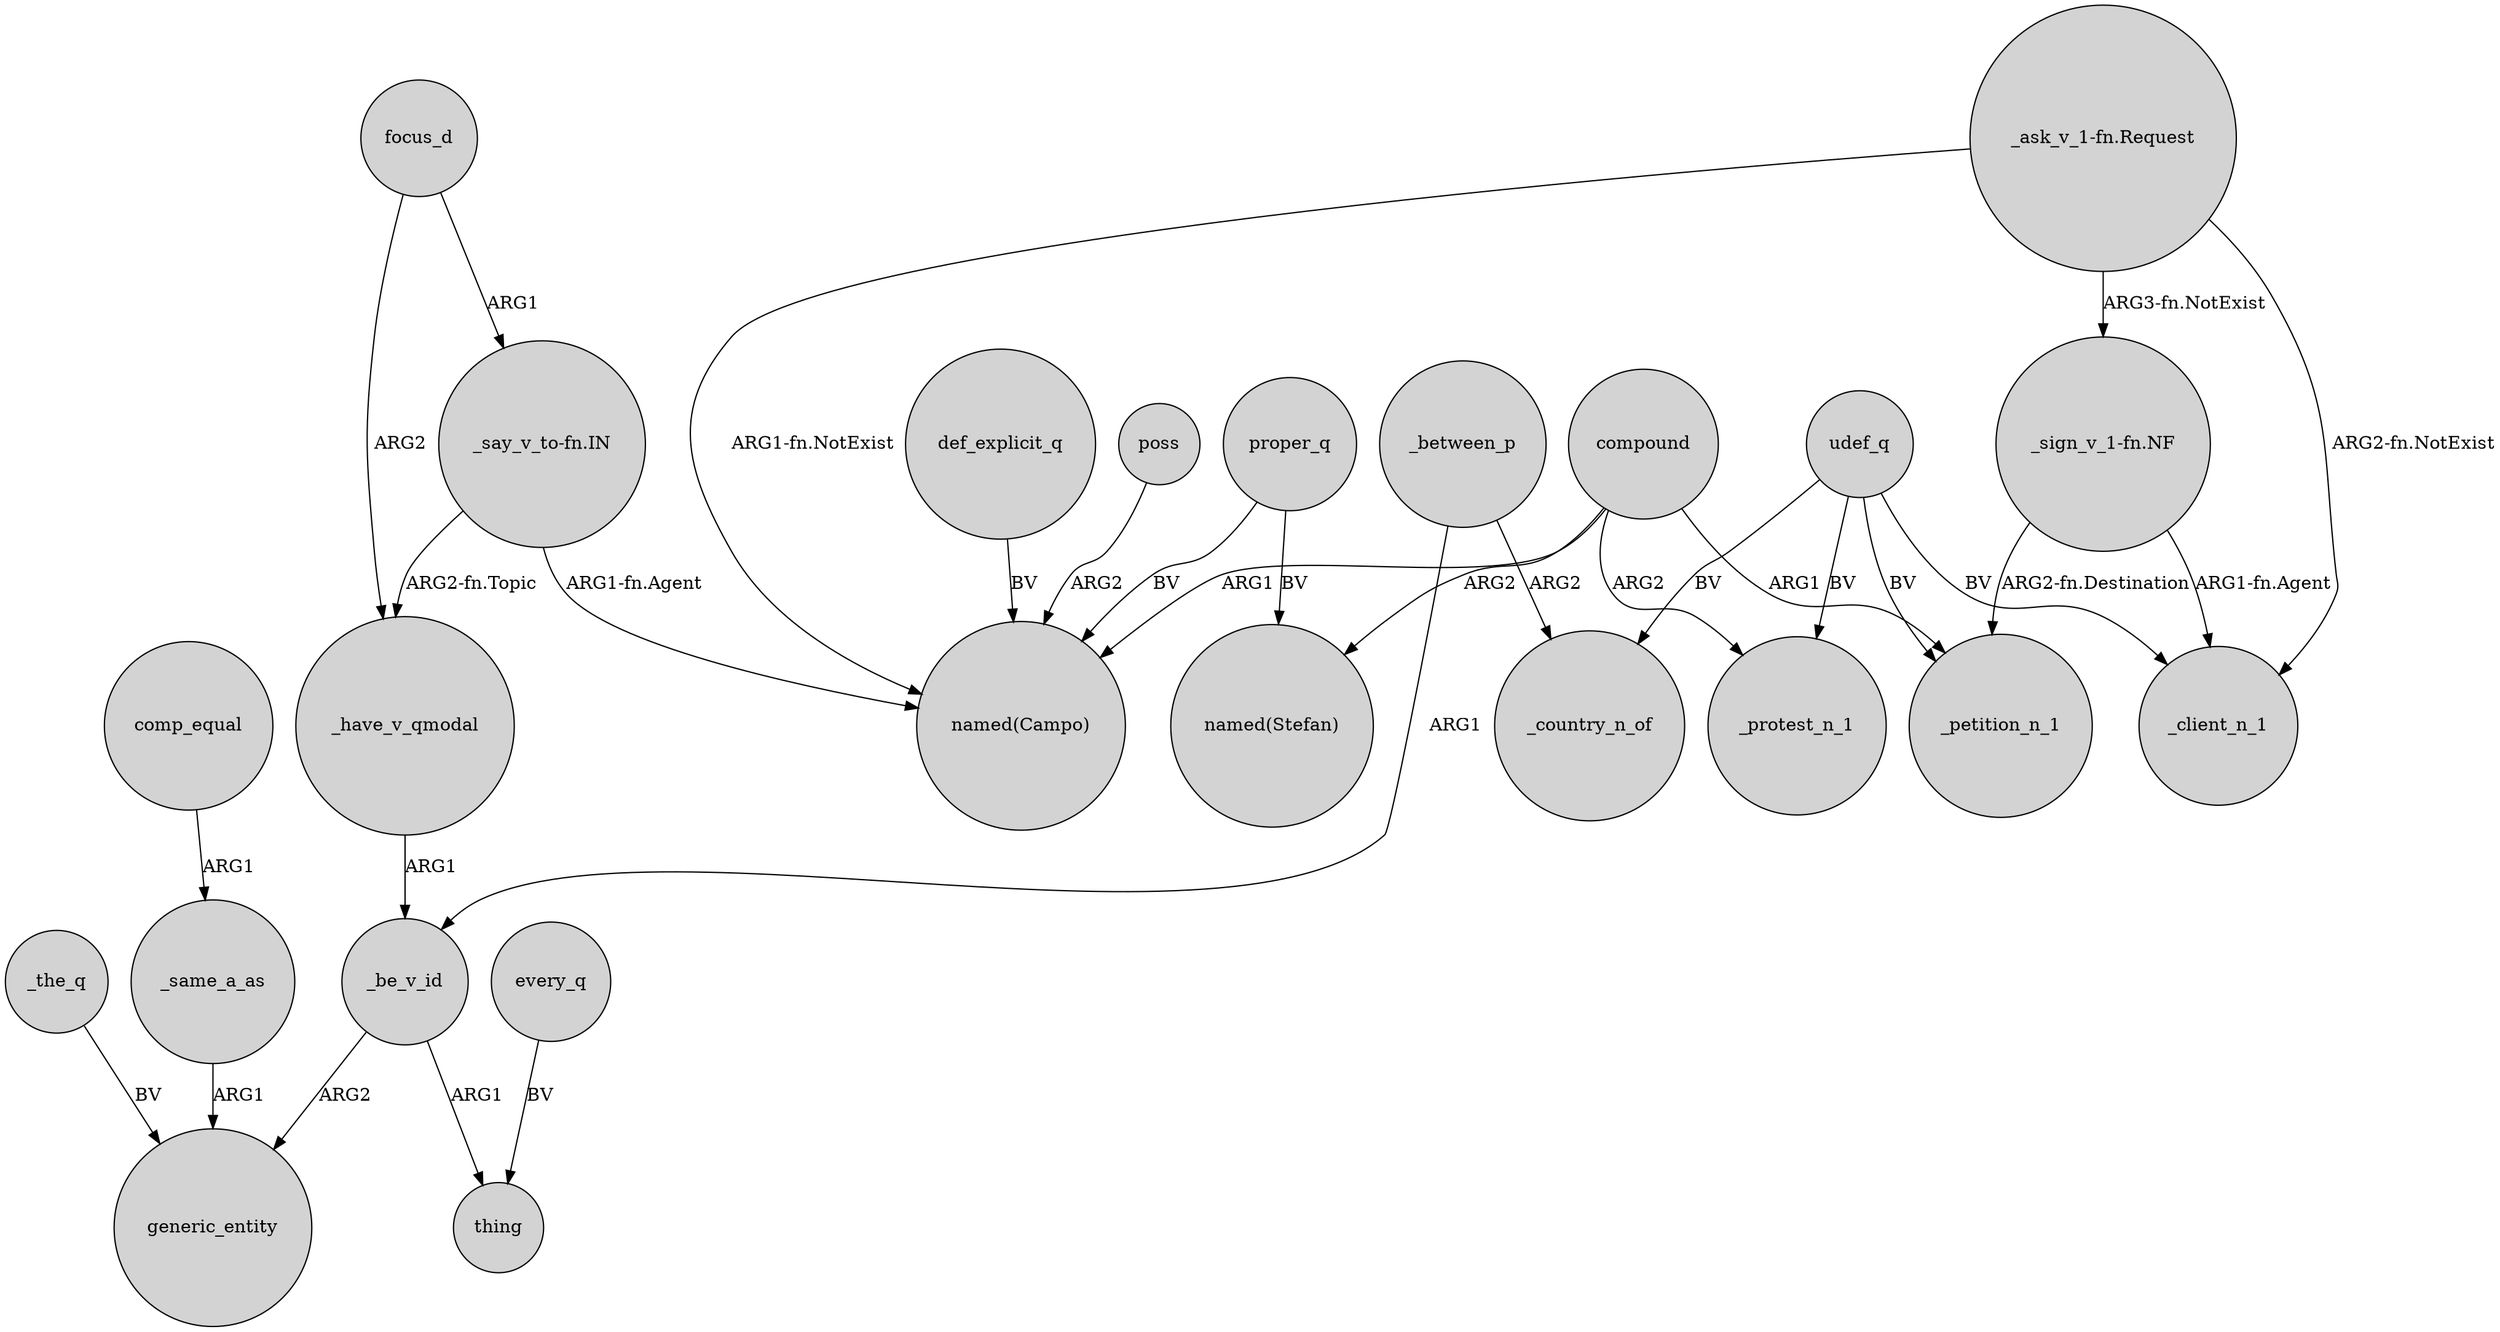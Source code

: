 digraph {
	node [shape=circle style=filled]
	_the_q -> generic_entity [label=BV]
	compound -> _petition_n_1 [label=ARG1]
	"_say_v_to-fn.IN" -> _have_v_qmodal [label="ARG2-fn.Topic"]
	_between_p -> _country_n_of [label=ARG2]
	focus_d -> _have_v_qmodal [label=ARG2]
	"_ask_v_1-fn.Request" -> "named(Campo)" [label="ARG1-fn.NotExist"]
	_have_v_qmodal -> _be_v_id [label=ARG1]
	every_q -> thing [label=BV]
	"_sign_v_1-fn.NF" -> _client_n_1 [label="ARG1-fn.Agent"]
	"_sign_v_1-fn.NF" -> _petition_n_1 [label="ARG2-fn.Destination"]
	proper_q -> "named(Campo)" [label=BV]
	compound -> _protest_n_1 [label=ARG2]
	udef_q -> _petition_n_1 [label=BV]
	def_explicit_q -> "named(Campo)" [label=BV]
	proper_q -> "named(Stefan)" [label=BV]
	poss -> "named(Campo)" [label=ARG2]
	_same_a_as -> generic_entity [label=ARG1]
	compound -> "named(Stefan)" [label=ARG2]
	_be_v_id -> generic_entity [label=ARG2]
	udef_q -> _country_n_of [label=BV]
	udef_q -> _protest_n_1 [label=BV]
	compound -> "named(Campo)" [label=ARG1]
	comp_equal -> _same_a_as [label=ARG1]
	"_say_v_to-fn.IN" -> "named(Campo)" [label="ARG1-fn.Agent"]
	udef_q -> _client_n_1 [label=BV]
	_be_v_id -> thing [label=ARG1]
	"_ask_v_1-fn.Request" -> "_sign_v_1-fn.NF" [label="ARG3-fn.NotExist"]
	"_ask_v_1-fn.Request" -> _client_n_1 [label="ARG2-fn.NotExist"]
	_between_p -> _be_v_id [label=ARG1]
	focus_d -> "_say_v_to-fn.IN" [label=ARG1]
}
